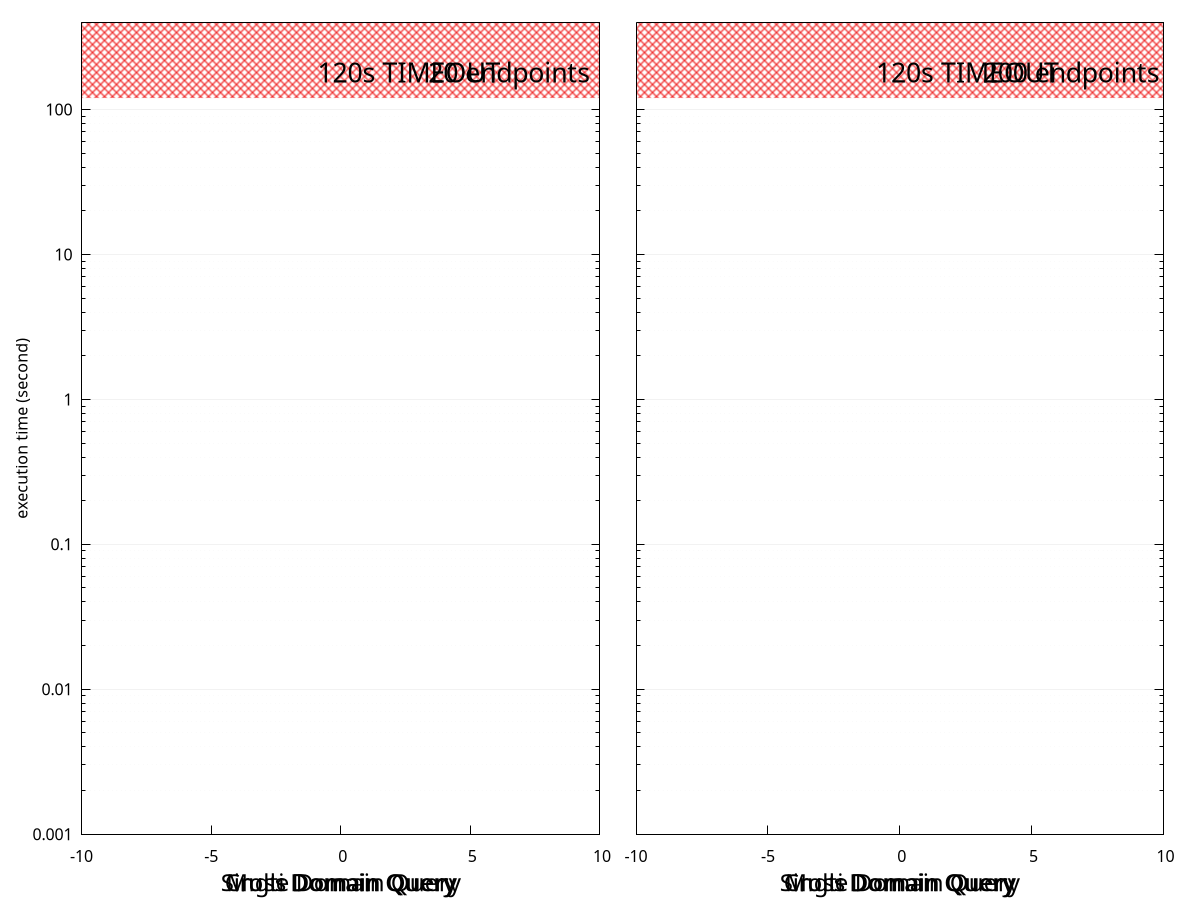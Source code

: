 set terminal png size 2100,600 font ",20"
set output "fedshop_execution_time_batch_0_9.png"
set multiplot layout 1,2
set termoption enhanced

set pointintervalbox 0.01

set datafile separator ","

set boxwidth 0.9
set grid ytics linestyle 0
set style fill solid 0.20 border

set style data histograms
set style histogram clustered title offset 0,-0.8

unset xlabel
set mytics 10
set grid ytics,mytics lt -1 lc rgb "gray90", lt 0 lc rgb "gray90"

set ylabel "execution time (second)" offset 2.3
set yrange [0.001:400]
set logscale y 10

set label 2 at 6.5, 180  "20 endpoints" front center font ",20"
set label 1 at -0.9, 180 "120s TIMEOUT" front font ",20"
timeout(x) = 120

set key at 2,90 right vertical font "0,14"

array colors = ["orange", "web-blue", "violet", "orchid4", "web-green"]

set rmargin 0
set lmargin 9
set bmargin 3

plot timeout(x) with filledcurves below y=4000 fs pattern 9 notitle lc "light-red", \
     newhistogram "{/=18 Single Domain Query}", for [COL=2:6] 'processed0.csv' every ::0::2 using COL:xticlabels(1) title columnheader fs pattern 11 fill transparent lc rgb colors[COL-1], \
     newhistogram "{/=18 Multi Domain Query}", for [COL=2:6] '' every ::3::9 skip 1 using COL:xticlabels(1) notitle fs pattern 11 fill transparent lc rgb colors[COL-1], \
     newhistogram "{/=18 Cross Domain Query}", for [COL=2:6] '' every ::10::11 skip 1 using COL:xticlabels(1) notitle fs pattern 11 fill transparent lc rgb colors[COL-1], \
     for [COL=7:11] '' every ::0::2 skip 1 using (($0)-1-(2./7.)+(1./7.*COL)):(column(COL-5)):COL with yerrorbars lc rgb colors[COL-6] pt 1 ps 0.5 lw 2 notitle, \
     for [COL=7:11] '' every ::0::6 skip 4 using (($0)+3-2./7.+(1./7.*COL)):(column(COL-5)):(column(COL)) with yerrorbars lc rgb colors[COL-6] pt 1 ps 0.5 lw 2 notitle, \
     for [COL=7:11] '' every ::0::1 skip 11 using (($0)+11-2./7.+(1./7.*COL)):(column(COL-5)):(column(COL)) with yerrorbars lc rgb colors[COL-6] pt 1 ps 0.5 lw 2 notitle, \
     for [COL=7:11] '' every ::0::0 using (($0)+11-2./7.+(1./7.*COL)):(column(COL-5)):(column(COL)) with yerrorbars lc rgb colors[COL-6] pt 1 ps 0.5 lw 2 notitle # does nothing but flushes for unkown bug


set rmargin 4
set lmargin 4
unset ylabel
set ytic format ""
unset key

set label 2 "200 endpoints"

plot timeout(x) with filledcurves below y=4000 fs pattern 9 notitle lc "light-red", \
     newhistogram "{/=18 Single Domain Query}", for [COL=2:6] 'processed9.csv' every ::0::2 using COL:xticlabels(1) title columnheader fs pattern 11 fill transparent lc rgb colors[COL-1], \
     newhistogram "{/=18 Multi Domain Query}", for [COL=2:6] '' every ::3::9 skip 1 using COL:xticlabels(1) notitle fs pattern 11 fill transparent lc rgb colors[COL-1], \
     newhistogram "{/=18 Cross Domain Query}", for [COL=2:6] '' every ::10::11 skip 1 using COL:xticlabels(1) notitle fs pattern 11 fill transparent lc rgb colors[COL-1], \
     for [COL=7:11] '' every ::0::2 skip 1 using (($0)-1-2./7.+(1./7.*COL)):(column(COL-5)):COL with yerrorbars lc rgb colors[COL-6] pt 1 ps 0.5 lw 2 notitle, \
     for [COL=7:11] '' every ::0::6 skip 4 using (($0)+3-2./7.+(1./7.*COL)):(column(COL-5)):(column(COL)) with yerrorbars lc rgb colors[COL-6] pt 1 ps 0.5 lw 2 notitle, \
     for [COL=7:11] '' every ::0::1 skip 11 using (($0)+11-2./7.+(1./7.*COL)):(column(COL-5)):(column(COL)) with yerrorbars lc rgb colors[COL-6] pt 1 ps 0.5 lw 2 notitle, \
     for [COL=7:11] '' every ::0::0 using (($0)+11-2./7.+(1./7.*COL)):(column(COL-5)):(column(COL)) with yerrorbars lc rgb colors[COL-6] pt 1 ps 0.5 lw 2 notitle # does nothing but flushes for unkown bug


